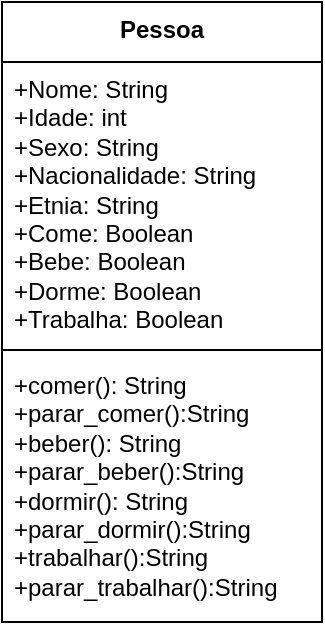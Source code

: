 <mxfile version="24.8.3">
  <diagram id="C5RBs43oDa-KdzZeNtuy" name="Page-1">
    <mxGraphModel dx="880" dy="434" grid="1" gridSize="10" guides="1" tooltips="1" connect="1" arrows="1" fold="1" page="1" pageScale="1" pageWidth="827" pageHeight="1169" math="0" shadow="0">
      <root>
        <mxCell id="WIyWlLk6GJQsqaUBKTNV-0" />
        <mxCell id="WIyWlLk6GJQsqaUBKTNV-1" parent="WIyWlLk6GJQsqaUBKTNV-0" />
        <mxCell id="Qzkr_gL7Nmoa1Ptt2Iob-5" value="Pessoa" style="swimlane;fontStyle=1;align=center;verticalAlign=top;childLayout=stackLayout;horizontal=1;startSize=30;horizontalStack=0;resizeParent=1;resizeParentMax=0;resizeLast=0;collapsible=1;marginBottom=0;whiteSpace=wrap;html=1;" vertex="1" parent="WIyWlLk6GJQsqaUBKTNV-1">
          <mxGeometry x="270" y="70" width="160" height="310" as="geometry" />
        </mxCell>
        <mxCell id="Qzkr_gL7Nmoa1Ptt2Iob-6" value="+Nome: String&lt;div&gt;+Idade: int&lt;/div&gt;&lt;div&gt;+Sexo: String&lt;br&gt;+Nacionalidade: String&lt;br&gt;+Etnia: String&lt;br&gt;+Come: Boolean&lt;/div&gt;&lt;div&gt;+Bebe: Boolean&lt;/div&gt;&lt;div&gt;+Dorme: Boolean&lt;/div&gt;&lt;div&gt;+Trabalha: Boolean&lt;/div&gt;" style="text;strokeColor=none;fillColor=none;align=left;verticalAlign=top;spacingLeft=4;spacingRight=4;overflow=hidden;rotatable=0;points=[[0,0.5],[1,0.5]];portConstraint=eastwest;whiteSpace=wrap;html=1;" vertex="1" parent="Qzkr_gL7Nmoa1Ptt2Iob-5">
          <mxGeometry y="30" width="160" height="140" as="geometry" />
        </mxCell>
        <mxCell id="Qzkr_gL7Nmoa1Ptt2Iob-7" value="" style="line;strokeWidth=1;fillColor=none;align=left;verticalAlign=middle;spacingTop=-1;spacingLeft=3;spacingRight=3;rotatable=0;labelPosition=right;points=[];portConstraint=eastwest;strokeColor=inherit;" vertex="1" parent="Qzkr_gL7Nmoa1Ptt2Iob-5">
          <mxGeometry y="170" width="160" height="8" as="geometry" />
        </mxCell>
        <mxCell id="Qzkr_gL7Nmoa1Ptt2Iob-8" value="+comer(): String&lt;div&gt;+parar_comer():String&lt;/div&gt;&lt;div&gt;&lt;div&gt;+beber():&amp;nbsp;&lt;span style=&quot;background-color: initial;&quot;&gt;String&lt;/span&gt;&lt;/div&gt;&lt;div&gt;&lt;span style=&quot;background-color: initial;&quot;&gt;+parar_beber():&lt;/span&gt;&lt;span style=&quot;background-color: initial;&quot;&gt;String&lt;/span&gt;&lt;/div&gt;&lt;div&gt;&lt;span style=&quot;background-color: initial;&quot;&gt;+dormir():&amp;nbsp;&lt;/span&gt;&lt;span style=&quot;background-color: initial;&quot;&gt;String&lt;/span&gt;&lt;span style=&quot;background-color: initial;&quot;&gt;&amp;nbsp;&lt;/span&gt;&lt;/div&gt;&lt;div&gt;+parar_dormir():&lt;span style=&quot;background-color: initial;&quot;&gt;String&lt;/span&gt;&lt;/div&gt;&lt;div&gt;&lt;span style=&quot;background-color: initial;&quot;&gt;+trabalhar():&lt;/span&gt;&lt;span style=&quot;background-color: initial;&quot;&gt;String&lt;/span&gt;&lt;/div&gt;&lt;div&gt;&lt;span style=&quot;background-color: initial;&quot;&gt;+parar_trabalhar():&lt;/span&gt;&lt;span style=&quot;background-color: initial;&quot;&gt;String&lt;/span&gt;&lt;/div&gt;&lt;/div&gt;" style="text;strokeColor=none;fillColor=none;align=left;verticalAlign=top;spacingLeft=4;spacingRight=4;overflow=hidden;rotatable=0;points=[[0,0.5],[1,0.5]];portConstraint=eastwest;whiteSpace=wrap;html=1;" vertex="1" parent="Qzkr_gL7Nmoa1Ptt2Iob-5">
          <mxGeometry y="178" width="160" height="132" as="geometry" />
        </mxCell>
      </root>
    </mxGraphModel>
  </diagram>
</mxfile>

